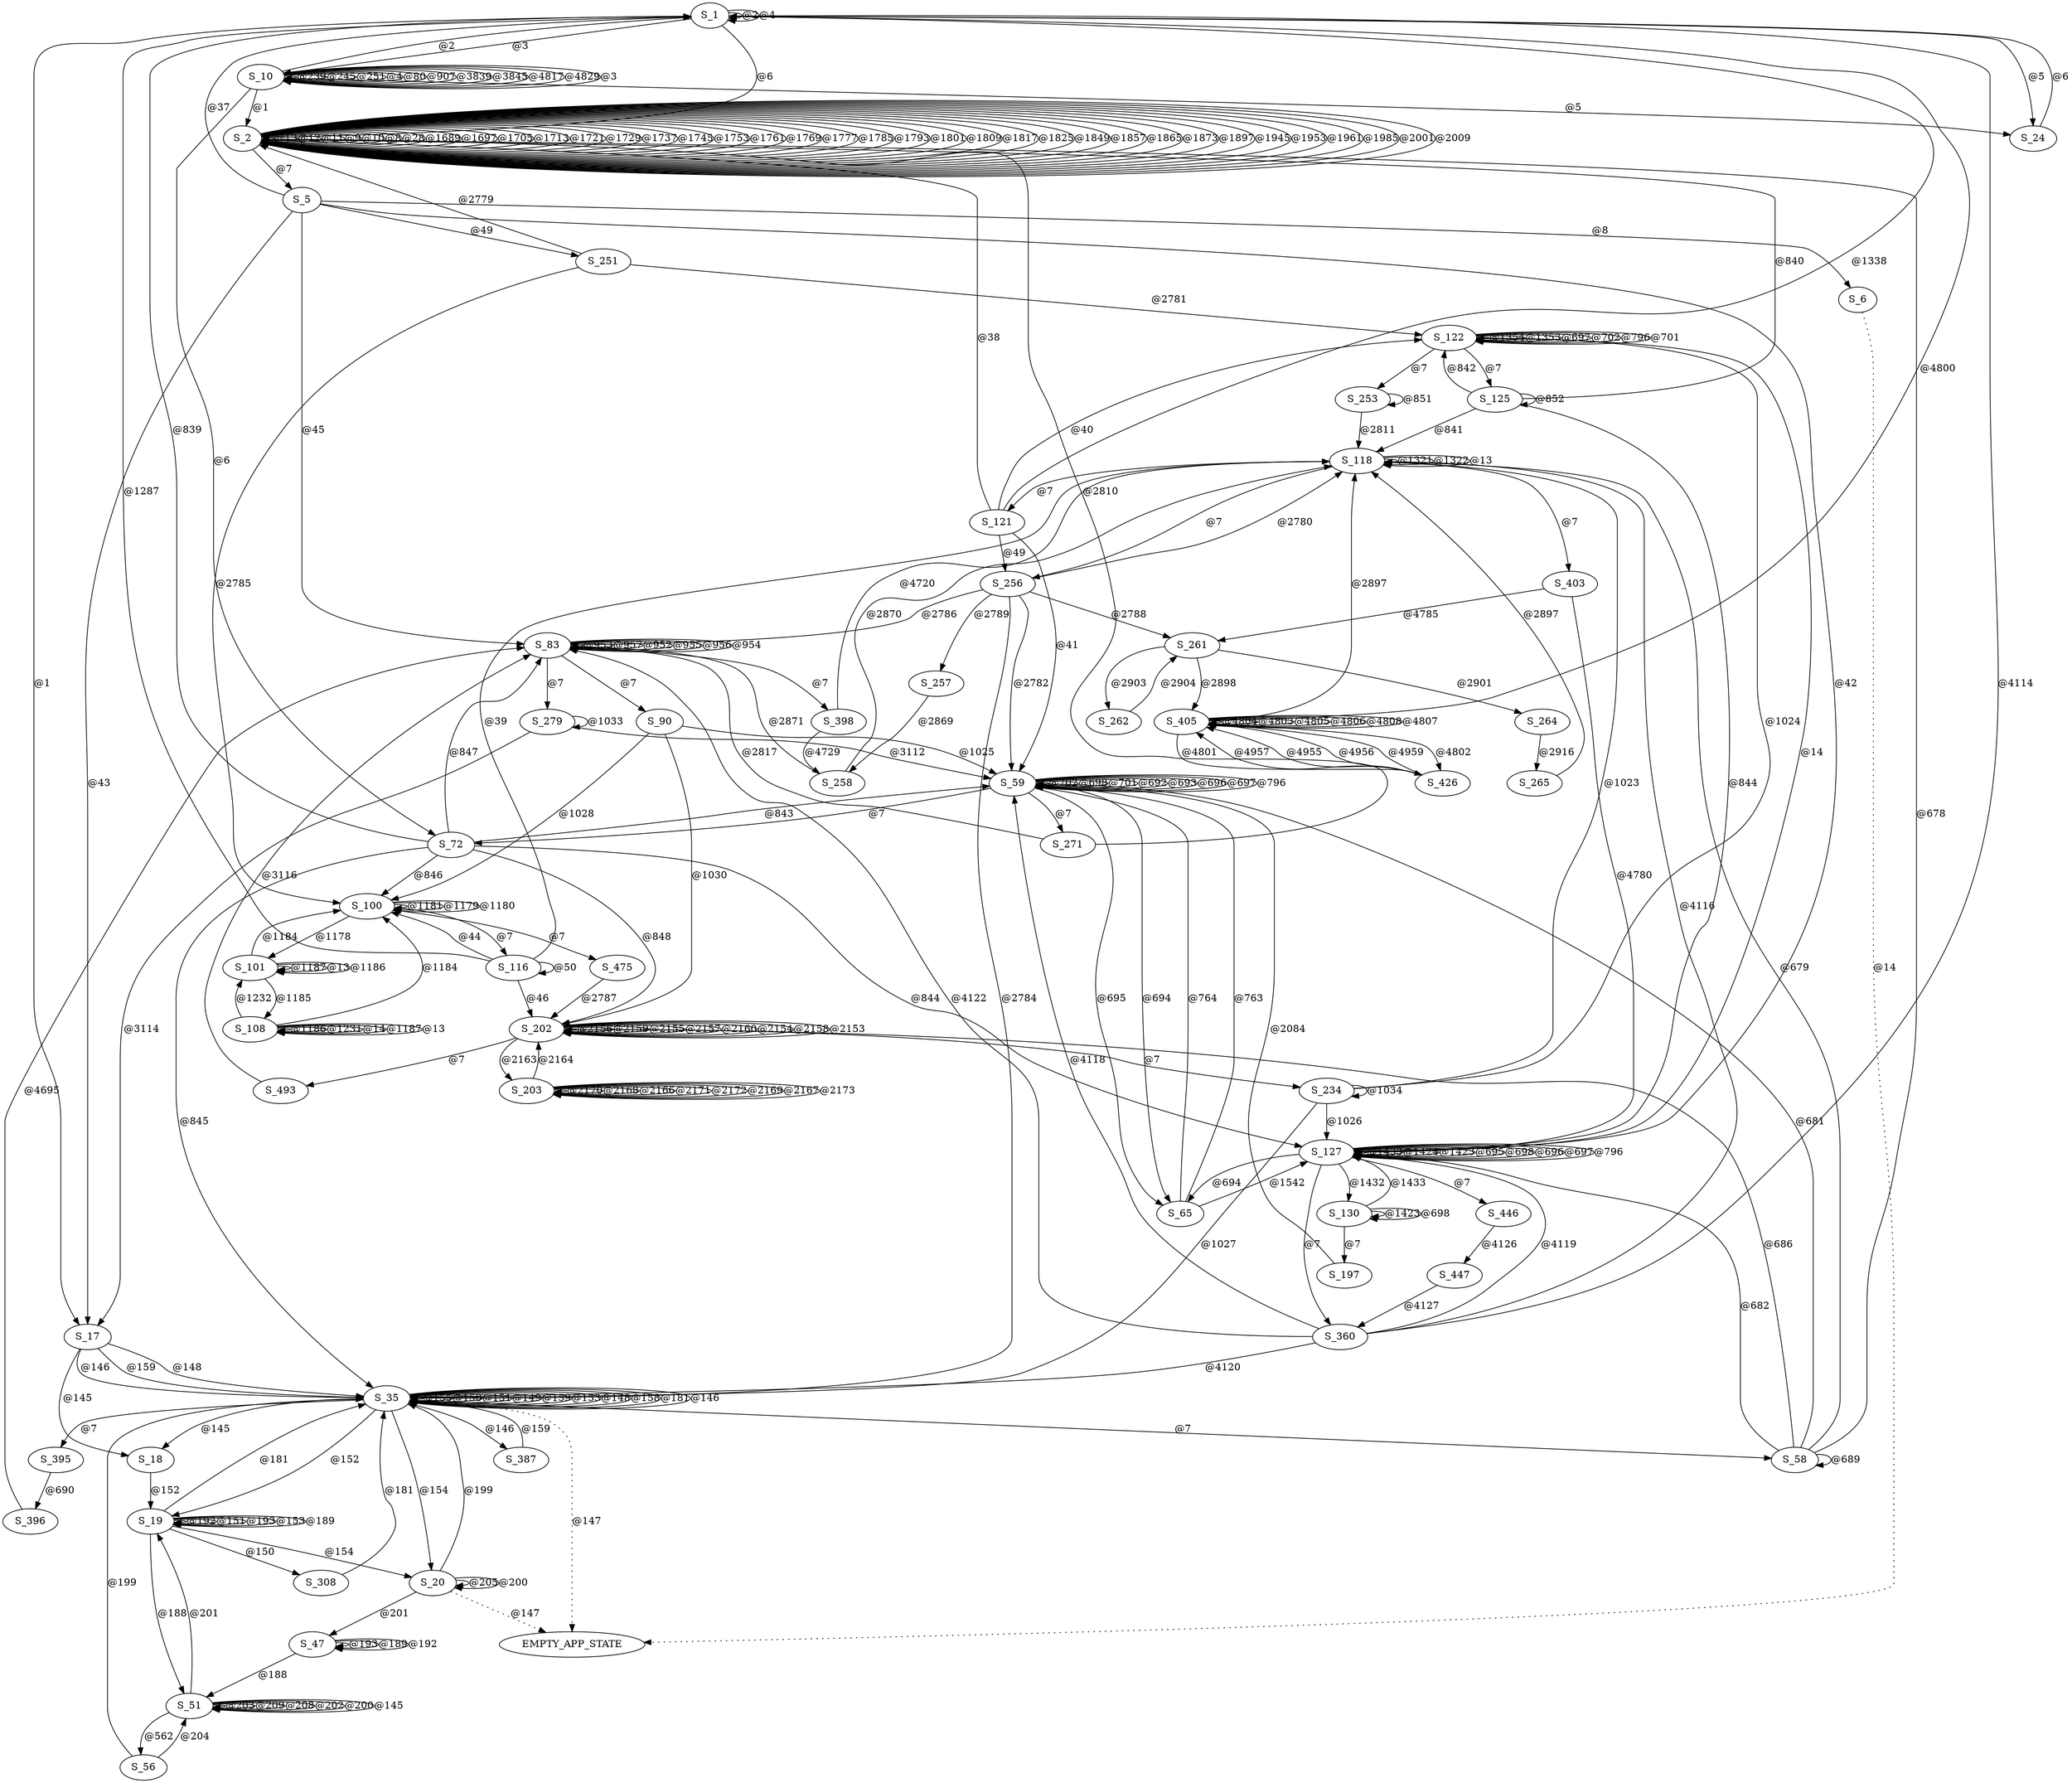 digraph graphtest {
  S_1 -> S_2  [ label="@6"] ;
  S_1 -> S_10  [ label="@3"] ;
  S_1 -> S_24  [ label="@5"] ;
  S_1 -> S_1  [ label="@2"] ;
  S_1 -> S_1  [ label="@4"] ;
  S_1 -> S_17  [ label="@1"] ;
  S_2 -> S_2  [ label="@13"] ;
  S_2 -> S_2  [ label="@12"] ;
  S_2 -> S_5  [ label="@7"] ;
  S_2 -> S_2  [ label="@11"] ;
  S_2 -> S_2  [ label="@9"] ;
  S_2 -> S_2  [ label="@10"] ;
  S_2 -> S_2  [ label="@8"] ;
  S_2 -> S_2  [ label="@28"] ;
  S_2 -> S_2  [ label="@1689"] ;
  S_2 -> S_2  [ label="@1697"] ;
  S_2 -> S_2  [ label="@1705"] ;
  S_2 -> S_2  [ label="@1713"] ;
  S_2 -> S_2  [ label="@1721"] ;
  S_2 -> S_2  [ label="@1729"] ;
  S_2 -> S_2  [ label="@1737"] ;
  S_2 -> S_2  [ label="@1745"] ;
  S_2 -> S_2  [ label="@1753"] ;
  S_2 -> S_2  [ label="@1761"] ;
  S_2 -> S_2  [ label="@1769"] ;
  S_2 -> S_2  [ label="@1777"] ;
  S_2 -> S_2  [ label="@1785"] ;
  S_2 -> S_2  [ label="@1793"] ;
  S_2 -> S_2  [ label="@1801"] ;
  S_2 -> S_2  [ label="@1809"] ;
  S_2 -> S_2  [ label="@1817"] ;
  S_2 -> S_2  [ label="@1825"] ;
  S_2 -> S_2  [ label="@1849"] ;
  S_2 -> S_2  [ label="@1857"] ;
  S_2 -> S_2  [ label="@1865"] ;
  S_2 -> S_2  [ label="@1873"] ;
  S_2 -> S_2  [ label="@1897"] ;
  S_2 -> S_2  [ label="@1945"] ;
  S_2 -> S_2  [ label="@1953"] ;
  S_2 -> S_2  [ label="@1961"] ;
  S_2 -> S_2  [ label="@1985"] ;
  S_2 -> S_2  [ label="@2001"] ;
  S_2 -> S_2  [ label="@2009"] ;
  S_5 -> S_6  [ label="@8"] ;
  S_5 -> S_17  [ label="@43"] ;
  S_5 -> S_83  [ label="@45"] ;
  S_5 -> S_127  [ label="@42"] ;
  S_5 -> S_1  [ label="@37"] ;
  S_5 -> S_251  [ label="@49"] ;
  S_6 -> EMPTY_APP_STATE  [ style=dotted,label="@14"] ;
  S_10 -> S_2  [ label="@1"] ;
  S_10 -> S_10  [ label="@239"] ;
  S_10 -> S_10  [ label="@245"] ;
  S_10 -> S_10  [ label="@251"] ;
  S_10 -> S_10  [ label="@4"] ;
  S_10 -> S_1  [ label="@2"] ;
  S_10 -> S_10  [ label="@80"] ;
  S_10 -> S_10  [ label="@907"] ;
  S_10 -> S_72  [ label="@6"] ;
  S_10 -> S_10  [ label="@3839"] ;
  S_10 -> S_10  [ label="@3845"] ;
  S_10 -> S_24  [ label="@5"] ;
  S_10 -> S_10  [ label="@4817"] ;
  S_10 -> S_10  [ label="@4829"] ;
  S_10 -> S_10  [ label="@3"] ;
  S_17 -> S_18  [ label="@145"] ;
  S_17 -> S_35  [ label="@146"] ;
  S_17 -> S_35  [ label="@159"] ;
  S_17 -> S_35  [ label="@148"] ;
  S_18 -> S_19  [ label="@152"] ;
  S_19 -> S_20  [ label="@154"] ;
  S_19 -> S_51  [ label="@188"] ;
  S_19 -> S_19  [ label="@192"] ;
  S_19 -> S_19  [ label="@151"] ;
  S_19 -> S_19  [ label="@193"] ;
  S_19 -> S_19  [ label="@153"] ;
  S_19 -> S_308  [ label="@150"] ;
  S_19 -> S_19  [ label="@189"] ;
  S_19 -> S_35  [ label="@181"] ;
  S_20 -> EMPTY_APP_STATE  [ style=dotted,label="@147"] ;
  S_20 -> S_20  [ label="@205"] ;
  S_20 -> S_47  [ label="@201"] ;
  S_20 -> S_20  [ label="@200"] ;
  S_20 -> S_35  [ label="@199"] ;
  S_24 -> S_1  [ label="@6"] ;
  S_35 -> S_35  [ label="@155"] ;
  S_35 -> S_35  [ label="@150"] ;
  S_35 -> S_35  [ label="@151"] ;
  S_35 -> S_35  [ label="@149"] ;
  S_35 -> S_35  [ label="@159"] ;
  S_35 -> S_35  [ label="@153"] ;
  S_35 -> S_35  [ label="@148"] ;
  S_35 -> S_35  [ label="@158"] ;
  S_35 -> S_35  [ label="@181"] ;
  S_35 -> S_20  [ label="@154"] ;
  S_35 -> S_58  [ label="@7"] ;
  S_35 -> EMPTY_APP_STATE  [ style=dotted,label="@147"] ;
  S_35 -> S_35  [ label="@146"] ;
  S_35 -> S_19  [ label="@152"] ;
  S_35 -> S_18  [ label="@145"] ;
  S_35 -> S_387  [ label="@146"] ;
  S_35 -> S_395  [ label="@7"] ;
  S_47 -> S_47  [ label="@193"] ;
  S_47 -> S_47  [ label="@189"] ;
  S_47 -> S_47  [ label="@192"] ;
  S_47 -> S_51  [ label="@188"] ;
  S_51 -> S_51  [ label="@203"] ;
  S_51 -> S_51  [ label="@209"] ;
  S_51 -> S_51  [ label="@208"] ;
  S_51 -> S_51  [ label="@202"] ;
  S_51 -> S_56  [ label="@562"] ;
  S_51 -> S_51  [ label="@200"] ;
  S_51 -> S_51  [ label="@145"] ;
  S_51 -> S_19  [ label="@201"] ;
  S_56 -> S_35  [ label="@199"] ;
  S_56 -> S_51  [ label="@204"] ;
  S_58 -> S_59  [ label="@681"] ;
  S_58 -> S_2  [ label="@678"] ;
  S_58 -> S_58  [ label="@689"] ;
  S_58 -> S_202  [ label="@686"] ;
  S_58 -> S_127  [ label="@682"] ;
  S_58 -> S_118  [ label="@679"] ;
  S_59 -> S_59  [ label="@702"] ;
  S_59 -> S_59  [ label="@698"] ;
  S_59 -> S_59  [ label="@701"] ;
  S_59 -> S_59  [ label="@692"] ;
  S_59 -> S_59  [ label="@693"] ;
  S_59 -> S_65  [ label="@695"] ;
  S_59 -> S_59  [ label="@696"] ;
  S_59 -> S_59  [ label="@697"] ;
  S_59 -> S_65  [ label="@694"] ;
  S_59 -> S_59  [ label="@796"] ;
  S_59 -> S_72  [ label="@7"] ;
  S_59 -> S_271  [ label="@7"] ;
  S_65 -> S_59  [ label="@764"] ;
  S_65 -> S_59  [ label="@763"] ;
  S_65 -> S_127  [ label="@1542"] ;
  S_72 -> S_59  [ label="@843"] ;
  S_72 -> S_1  [ label="@839"] ;
  S_72 -> S_83  [ label="@847"] ;
  S_72 -> S_35  [ label="@845"] ;
  S_72 -> S_202  [ label="@848"] ;
  S_72 -> S_100  [ label="@846"] ;
  S_72 -> S_127  [ label="@844"] ;
  S_83 -> S_83  [ label="@953"] ;
  S_83 -> S_83  [ label="@957"] ;
  S_83 -> S_83  [ label="@952"] ;
  S_83 -> S_83  [ label="@955"] ;
  S_83 -> S_83  [ label="@956"] ;
  S_83 -> S_83  [ label="@954"] ;
  S_83 -> S_90  [ label="@7"] ;
  S_83 -> S_279  [ label="@7"] ;
  S_83 -> S_398  [ label="@7"] ;
  S_90 -> S_59  [ label="@1025"] ;
  S_90 -> S_100  [ label="@1028"] ;
  S_90 -> S_202  [ label="@1030"] ;
  S_100 -> S_101  [ label="@1178"] ;
  S_100 -> S_100  [ label="@1181"] ;
  S_100 -> S_100  [ label="@1179"] ;
  S_100 -> S_100  [ label="@1180"] ;
  S_100 -> S_116  [ label="@7"] ;
  S_100 -> S_475  [ label="@7"] ;
  S_101 -> S_100  [ label="@1184"] ;
  S_101 -> S_101  [ label="@1187"] ;
  S_101 -> S_108  [ label="@1185"] ;
  S_101 -> S_101  [ label="@13"] ;
  S_101 -> S_101  [ label="@1186"] ;
  S_108 -> S_108  [ label="@1186"] ;
  S_108 -> S_108  [ label="@1231"] ;
  S_108 -> S_101  [ label="@1232"] ;
  S_108 -> S_108  [ label="@14"] ;
  S_108 -> S_108  [ label="@1187"] ;
  S_108 -> S_108  [ label="@13"] ;
  S_108 -> S_100  [ label="@1184"] ;
  S_116 -> S_116  [ label="@50"] ;
  S_116 -> S_118  [ label="@39"] ;
  S_116 -> S_1  [ label="@1287"] ;
  S_116 -> S_100  [ label="@44"] ;
  S_116 -> S_202  [ label="@46"] ;
  S_118 -> S_118  [ label="@1321"] ;
  S_118 -> S_118  [ label="@1322"] ;
  S_118 -> S_121  [ label="@7"] ;
  S_118 -> S_118  [ label="@13"] ;
  S_118 -> S_256  [ label="@7"] ;
  S_118 -> S_403  [ label="@7"] ;
  S_121 -> S_122  [ label="@40"] ;
  S_121 -> S_1  [ label="@1338"] ;
  S_121 -> S_2  [ label="@38"] ;
  S_121 -> S_59  [ label="@41"] ;
  S_121 -> S_256  [ label="@49"] ;
  S_122 -> S_122  [ label="@1354"] ;
  S_122 -> S_122  [ label="@1353"] ;
  S_122 -> S_125  [ label="@7"] ;
  S_122 -> S_122  [ label="@697"] ;
  S_122 -> S_122  [ label="@702"] ;
  S_122 -> S_122  [ label="@796"] ;
  S_122 -> S_122  [ label="@701"] ;
  S_122 -> S_253  [ label="@7"] ;
  S_125 -> S_125  [ label="@852"] ;
  S_125 -> S_127  [ label="@844"] ;
  S_125 -> S_2  [ label="@840"] ;
  S_125 -> S_122  [ label="@842"] ;
  S_125 -> S_118  [ label="@841"] ;
  S_127 -> S_127  [ label="@1433"] ;
  S_127 -> S_127  [ label="@1424"] ;
  S_127 -> S_130  [ label="@1432"] ;
  S_127 -> S_127  [ label="@1423"] ;
  S_127 -> S_127  [ label="@695"] ;
  S_127 -> S_127  [ label="@698"] ;
  S_127 -> S_65  [ label="@694"] ;
  S_127 -> S_127  [ label="@696"] ;
  S_127 -> S_122  [ label="@14"] ;
  S_127 -> S_127  [ label="@697"] ;
  S_127 -> S_127  [ label="@796"] ;
  S_127 -> S_360  [ label="@7"] ;
  S_127 -> S_446  [ label="@7"] ;
  S_130 -> S_130  [ label="@1423"] ;
  S_130 -> S_127  [ label="@1433"] ;
  S_130 -> S_197  [ label="@7"] ;
  S_130 -> S_130  [ label="@698"] ;
  S_197 -> S_59  [ label="@2084"] ;
  S_202 -> S_203  [ label="@2163"] ;
  S_202 -> S_202  [ label="@2156"] ;
  S_202 -> S_202  [ label="@2159"] ;
  S_202 -> S_202  [ label="@2155"] ;
  S_202 -> S_202  [ label="@2157"] ;
  S_202 -> S_202  [ label="@2160"] ;
  S_202 -> S_202  [ label="@2154"] ;
  S_202 -> S_202  [ label="@2158"] ;
  S_202 -> S_202  [ label="@2153"] ;
  S_202 -> S_234  [ label="@7"] ;
  S_202 -> S_493  [ label="@7"] ;
  S_203 -> S_202  [ label="@2164"] ;
  S_203 -> S_203  [ label="@2170"] ;
  S_203 -> S_203  [ label="@2168"] ;
  S_203 -> S_203  [ label="@2166"] ;
  S_203 -> S_203  [ label="@2171"] ;
  S_203 -> S_203  [ label="@2172"] ;
  S_203 -> S_203  [ label="@2169"] ;
  S_203 -> S_203  [ label="@2167"] ;
  S_203 -> S_203  [ label="@2173"] ;
  S_234 -> S_122  [ label="@1024"] ;
  S_234 -> S_118  [ label="@1023"] ;
  S_234 -> S_234  [ label="@1034"] ;
  S_234 -> S_127  [ label="@1026"] ;
  S_234 -> S_35  [ label="@1027"] ;
  S_251 -> S_122  [ label="@2781"] ;
  S_251 -> S_2  [ label="@2779"] ;
  S_251 -> S_100  [ label="@2785"] ;
  S_253 -> S_253  [ label="@851"] ;
  S_253 -> S_118  [ label="@2811"] ;
  S_256 -> S_257  [ label="@2789"] ;
  S_256 -> S_261  [ label="@2788"] ;
  S_256 -> S_118  [ label="@2780"] ;
  S_256 -> S_59  [ label="@2782"] ;
  S_256 -> S_35  [ label="@2784"] ;
  S_256 -> S_83  [ label="@2786"] ;
  S_257 -> S_258  [ label="@2869"] ;
  S_258 -> S_118  [ label="@2870"] ;
  S_258 -> S_83  [ label="@2871"] ;
  S_261 -> S_262  [ label="@2903"] ;
  S_261 -> S_264  [ label="@2901"] ;
  S_261 -> S_405  [ label="@2898"] ;
  S_262 -> S_261  [ label="@2904"] ;
  S_264 -> S_265  [ label="@2916"] ;
  S_265 -> S_118  [ label="@2897"] ;
  S_271 -> S_83  [ label="@2817"] ;
  S_271 -> S_2  [ label="@2810"] ;
  S_279 -> S_279  [ label="@1033"] ;
  S_279 -> S_17  [ label="@3114"] ;
  S_279 -> S_59  [ label="@3112"] ;
  S_308 -> S_35  [ label="@181"] ;
  S_360 -> S_83  [ label="@4122"] ;
  S_360 -> S_127  [ label="@4119"] ;
  S_360 -> S_118  [ label="@4116"] ;
  S_360 -> S_59  [ label="@4118"] ;
  S_360 -> S_1  [ label="@4114"] ;
  S_360 -> S_35  [ label="@4120"] ;
  S_387 -> S_35  [ label="@159"] ;
  S_395 -> S_396  [ label="@690"] ;
  S_396 -> S_83  [ label="@4695"] ;
  S_398 -> S_258  [ label="@4729"] ;
  S_398 -> S_118  [ label="@4720"] ;
  S_403 -> S_261  [ label="@4785"] ;
  S_403 -> S_127  [ label="@4780"] ;
  S_405 -> S_1  [ label="@4800"] ;
  S_405 -> S_405  [ label="@4804"] ;
  S_405 -> S_405  [ label="@4803"] ;
  S_405 -> S_405  [ label="@4805"] ;
  S_405 -> S_405  [ label="@4806"] ;
  S_405 -> S_405  [ label="@4808"] ;
  S_405 -> S_426  [ label="@4802"] ;
  S_405 -> S_426  [ label="@4801"] ;
  S_405 -> S_405  [ label="@4807"] ;
  S_405 -> S_118  [ label="@2897"] ;
  S_426 -> S_405  [ label="@4957"] ;
  S_426 -> S_405  [ label="@4955"] ;
  S_426 -> S_405  [ label="@4956"] ;
  S_426 -> S_405  [ label="@4959"] ;
  S_446 -> S_447  [ label="@4126"] ;
  S_447 -> S_360  [ label="@4127"] ;
  S_475 -> S_202  [ label="@2787"] ;
  S_493 -> S_83  [ label="@3116"] ;
}